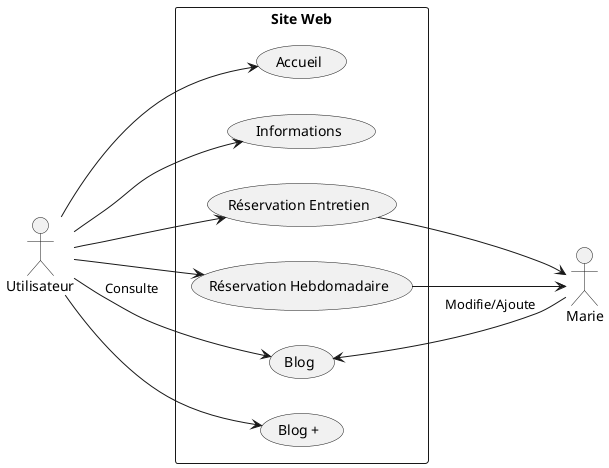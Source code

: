 @startuml
left to right direction
actor Utilisateur as U
actor Marie as M

rectangle "Site Web" {
  U --> (Accueil)
  U --> (Informations)
  U --> (Réservation Entretien)
  U --> (Réservation Hebdomadaire)
  U --> (Blog) : Consulte
  U --> (Blog +) 
  (Réservation Entretien) --> M 
  (Réservation Hebdomadaire) --> M
  M --> (Blog) : Modifie/Ajoute
}
@enduml
